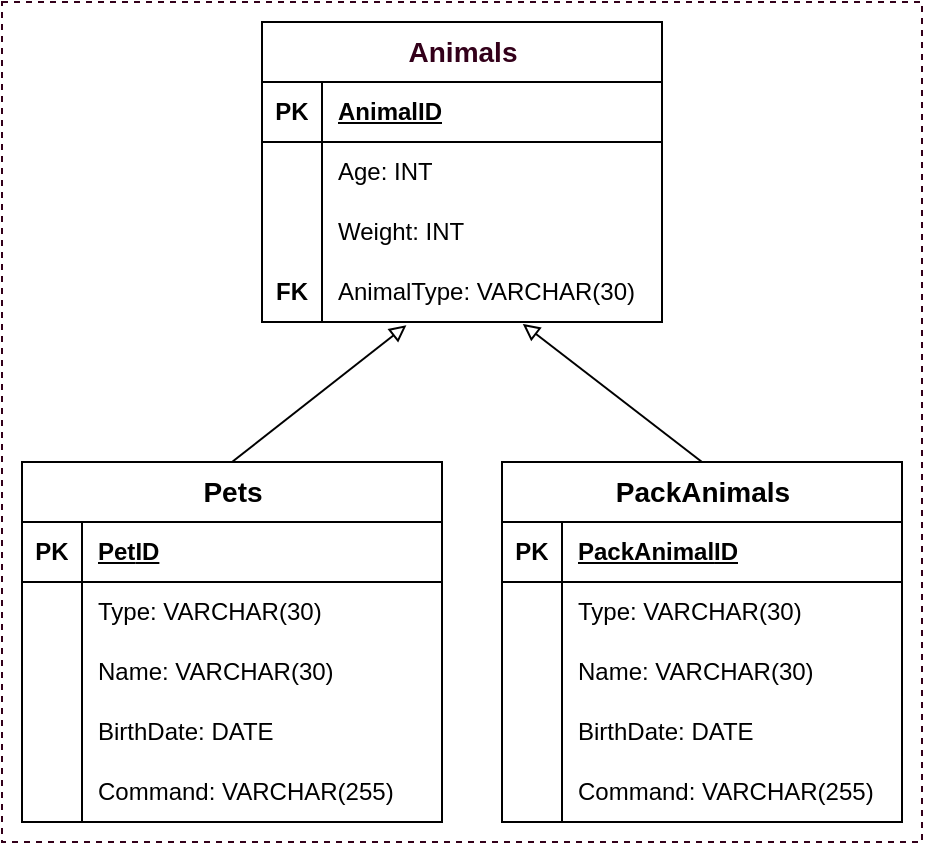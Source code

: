 <mxfile version="25.0.3">
  <diagram name="Страница — 1" id="e56_tDvbDJAxPdFa5W4l">
    <mxGraphModel dx="1934" dy="1676" grid="1" gridSize="10" guides="1" tooltips="1" connect="1" arrows="1" fold="1" page="1" pageScale="1" pageWidth="827" pageHeight="1169" background="#FFFFFF" math="0" shadow="0">
      <root>
        <mxCell id="0" />
        <mxCell id="1" parent="0" />
        <mxCell id="DExXCYm8qSgOYzBsTQT8-6" value="&lt;span style=&quot;color: rgb(51, 0, 26); font-size: 14px;&quot;&gt;Animals&lt;/span&gt;" style="shape=table;startSize=30;container=1;collapsible=1;childLayout=tableLayout;fixedRows=1;rowLines=0;fontStyle=1;align=center;resizeLast=1;html=1;" vertex="1" parent="1">
          <mxGeometry x="60" y="-100" width="200" height="150" as="geometry" />
        </mxCell>
        <mxCell id="DExXCYm8qSgOYzBsTQT8-7" value="" style="shape=tableRow;horizontal=0;startSize=0;swimlaneHead=0;swimlaneBody=0;fillColor=none;collapsible=0;dropTarget=0;points=[[0,0.5],[1,0.5]];portConstraint=eastwest;top=0;left=0;right=0;bottom=1;strokeColor=default;" vertex="1" parent="DExXCYm8qSgOYzBsTQT8-6">
          <mxGeometry y="30" width="200" height="30" as="geometry" />
        </mxCell>
        <mxCell id="DExXCYm8qSgOYzBsTQT8-8" value="PK" style="shape=partialRectangle;connectable=0;fillColor=none;top=0;left=0;bottom=0;right=0;fontStyle=1;overflow=hidden;whiteSpace=wrap;html=1;" vertex="1" parent="DExXCYm8qSgOYzBsTQT8-7">
          <mxGeometry width="30" height="30" as="geometry">
            <mxRectangle width="30" height="30" as="alternateBounds" />
          </mxGeometry>
        </mxCell>
        <mxCell id="DExXCYm8qSgOYzBsTQT8-9" value="AnimalID" style="shape=partialRectangle;connectable=0;fillColor=none;top=0;left=0;bottom=0;right=0;align=left;spacingLeft=6;fontStyle=5;overflow=hidden;whiteSpace=wrap;html=1;" vertex="1" parent="DExXCYm8qSgOYzBsTQT8-7">
          <mxGeometry x="30" width="170" height="30" as="geometry">
            <mxRectangle width="170" height="30" as="alternateBounds" />
          </mxGeometry>
        </mxCell>
        <mxCell id="DExXCYm8qSgOYzBsTQT8-10" value="" style="shape=tableRow;horizontal=0;startSize=0;swimlaneHead=0;swimlaneBody=0;fillColor=none;collapsible=0;dropTarget=0;points=[[0,0.5],[1,0.5]];portConstraint=eastwest;top=0;left=0;right=0;bottom=0;" vertex="1" parent="DExXCYm8qSgOYzBsTQT8-6">
          <mxGeometry y="60" width="200" height="30" as="geometry" />
        </mxCell>
        <mxCell id="DExXCYm8qSgOYzBsTQT8-11" value="" style="shape=partialRectangle;connectable=0;fillColor=none;top=0;left=0;bottom=0;right=0;editable=1;overflow=hidden;whiteSpace=wrap;html=1;" vertex="1" parent="DExXCYm8qSgOYzBsTQT8-10">
          <mxGeometry width="30" height="30" as="geometry">
            <mxRectangle width="30" height="30" as="alternateBounds" />
          </mxGeometry>
        </mxCell>
        <mxCell id="DExXCYm8qSgOYzBsTQT8-12" value="Age: INT" style="shape=partialRectangle;connectable=0;fillColor=none;top=0;left=0;bottom=0;right=0;align=left;spacingLeft=6;overflow=hidden;whiteSpace=wrap;html=1;" vertex="1" parent="DExXCYm8qSgOYzBsTQT8-10">
          <mxGeometry x="30" width="170" height="30" as="geometry">
            <mxRectangle width="170" height="30" as="alternateBounds" />
          </mxGeometry>
        </mxCell>
        <mxCell id="DExXCYm8qSgOYzBsTQT8-13" value="" style="shape=tableRow;horizontal=0;startSize=0;swimlaneHead=0;swimlaneBody=0;fillColor=none;collapsible=0;dropTarget=0;points=[[0,0.5],[1,0.5]];portConstraint=eastwest;top=0;left=0;right=0;bottom=0;" vertex="1" parent="DExXCYm8qSgOYzBsTQT8-6">
          <mxGeometry y="90" width="200" height="30" as="geometry" />
        </mxCell>
        <mxCell id="DExXCYm8qSgOYzBsTQT8-14" value="" style="shape=partialRectangle;connectable=0;fillColor=none;top=0;left=0;bottom=0;right=0;editable=1;overflow=hidden;whiteSpace=wrap;html=1;" vertex="1" parent="DExXCYm8qSgOYzBsTQT8-13">
          <mxGeometry width="30" height="30" as="geometry">
            <mxRectangle width="30" height="30" as="alternateBounds" />
          </mxGeometry>
        </mxCell>
        <mxCell id="DExXCYm8qSgOYzBsTQT8-15" value="Weight: INT" style="shape=partialRectangle;connectable=0;fillColor=none;top=0;left=0;bottom=0;right=0;align=left;spacingLeft=6;overflow=hidden;whiteSpace=wrap;html=1;" vertex="1" parent="DExXCYm8qSgOYzBsTQT8-13">
          <mxGeometry x="30" width="170" height="30" as="geometry">
            <mxRectangle width="170" height="30" as="alternateBounds" />
          </mxGeometry>
        </mxCell>
        <mxCell id="DExXCYm8qSgOYzBsTQT8-16" value="" style="shape=tableRow;horizontal=0;startSize=0;swimlaneHead=0;swimlaneBody=0;fillColor=none;collapsible=0;dropTarget=0;points=[[0,0.5],[1,0.5]];portConstraint=eastwest;top=0;left=0;right=0;bottom=0;" vertex="1" parent="DExXCYm8qSgOYzBsTQT8-6">
          <mxGeometry y="120" width="200" height="30" as="geometry" />
        </mxCell>
        <mxCell id="DExXCYm8qSgOYzBsTQT8-17" value="&lt;b&gt;FK&lt;/b&gt;" style="shape=partialRectangle;connectable=0;fillColor=none;top=0;left=0;bottom=0;right=0;editable=1;overflow=hidden;whiteSpace=wrap;html=1;" vertex="1" parent="DExXCYm8qSgOYzBsTQT8-16">
          <mxGeometry width="30" height="30" as="geometry">
            <mxRectangle width="30" height="30" as="alternateBounds" />
          </mxGeometry>
        </mxCell>
        <mxCell id="DExXCYm8qSgOYzBsTQT8-18" value="AnimalType: VARCHAR(30)" style="shape=partialRectangle;connectable=0;fillColor=none;top=0;left=0;bottom=0;right=0;align=left;spacingLeft=6;overflow=hidden;whiteSpace=wrap;html=1;" vertex="1" parent="DExXCYm8qSgOYzBsTQT8-16">
          <mxGeometry x="30" width="170" height="30" as="geometry">
            <mxRectangle width="170" height="30" as="alternateBounds" />
          </mxGeometry>
        </mxCell>
        <mxCell id="DExXCYm8qSgOYzBsTQT8-32" value="&lt;span style=&quot;font-size: 14px;&quot;&gt;Pets&lt;/span&gt;" style="shape=table;startSize=30;container=1;collapsible=1;childLayout=tableLayout;fixedRows=1;rowLines=0;fontStyle=1;align=center;resizeLast=1;html=1;" vertex="1" parent="1">
          <mxGeometry x="-60" y="120" width="210" height="180" as="geometry" />
        </mxCell>
        <mxCell id="DExXCYm8qSgOYzBsTQT8-33" value="" style="shape=tableRow;horizontal=0;startSize=0;swimlaneHead=0;swimlaneBody=0;fillColor=none;collapsible=0;dropTarget=0;points=[[0,0.5],[1,0.5]];portConstraint=eastwest;top=0;left=0;right=0;bottom=1;" vertex="1" parent="DExXCYm8qSgOYzBsTQT8-32">
          <mxGeometry y="30" width="210" height="30" as="geometry" />
        </mxCell>
        <mxCell id="DExXCYm8qSgOYzBsTQT8-34" value="PK" style="shape=partialRectangle;connectable=0;fillColor=none;top=0;left=0;bottom=0;right=0;fontStyle=1;overflow=hidden;whiteSpace=wrap;html=1;" vertex="1" parent="DExXCYm8qSgOYzBsTQT8-33">
          <mxGeometry width="30" height="30" as="geometry">
            <mxRectangle width="30" height="30" as="alternateBounds" />
          </mxGeometry>
        </mxCell>
        <mxCell id="DExXCYm8qSgOYzBsTQT8-35" value="&lt;div style=&quot;text-align: center;&quot;&gt;&lt;span style=&quot;background-color: initial;&quot;&gt;&lt;span style=&quot;text-wrap-mode: nowrap;&quot;&gt;&lt;font&gt;Pet&lt;/font&gt;&lt;/span&gt;ID&lt;/span&gt;&lt;/div&gt;" style="shape=partialRectangle;connectable=0;fillColor=none;top=0;left=0;bottom=0;right=0;align=left;spacingLeft=6;fontStyle=5;overflow=hidden;whiteSpace=wrap;html=1;" vertex="1" parent="DExXCYm8qSgOYzBsTQT8-33">
          <mxGeometry x="30" width="180" height="30" as="geometry">
            <mxRectangle width="180" height="30" as="alternateBounds" />
          </mxGeometry>
        </mxCell>
        <mxCell id="DExXCYm8qSgOYzBsTQT8-36" value="" style="shape=tableRow;horizontal=0;startSize=0;swimlaneHead=0;swimlaneBody=0;fillColor=none;collapsible=0;dropTarget=0;points=[[0,0.5],[1,0.5]];portConstraint=eastwest;top=0;left=0;right=0;bottom=0;" vertex="1" parent="DExXCYm8qSgOYzBsTQT8-32">
          <mxGeometry y="60" width="210" height="30" as="geometry" />
        </mxCell>
        <mxCell id="DExXCYm8qSgOYzBsTQT8-37" value="" style="shape=partialRectangle;connectable=0;fillColor=none;top=0;left=0;bottom=0;right=0;editable=1;overflow=hidden;whiteSpace=wrap;html=1;" vertex="1" parent="DExXCYm8qSgOYzBsTQT8-36">
          <mxGeometry width="30" height="30" as="geometry">
            <mxRectangle width="30" height="30" as="alternateBounds" />
          </mxGeometry>
        </mxCell>
        <mxCell id="DExXCYm8qSgOYzBsTQT8-38" value="Type: VARCHAR(30)" style="shape=partialRectangle;connectable=0;fillColor=none;top=0;left=0;bottom=0;right=0;align=left;spacingLeft=6;overflow=hidden;whiteSpace=wrap;html=1;" vertex="1" parent="DExXCYm8qSgOYzBsTQT8-36">
          <mxGeometry x="30" width="180" height="30" as="geometry">
            <mxRectangle width="180" height="30" as="alternateBounds" />
          </mxGeometry>
        </mxCell>
        <mxCell id="DExXCYm8qSgOYzBsTQT8-39" value="" style="shape=tableRow;horizontal=0;startSize=0;swimlaneHead=0;swimlaneBody=0;fillColor=none;collapsible=0;dropTarget=0;points=[[0,0.5],[1,0.5]];portConstraint=eastwest;top=0;left=0;right=0;bottom=0;" vertex="1" parent="DExXCYm8qSgOYzBsTQT8-32">
          <mxGeometry y="90" width="210" height="30" as="geometry" />
        </mxCell>
        <mxCell id="DExXCYm8qSgOYzBsTQT8-40" value="" style="shape=partialRectangle;connectable=0;fillColor=none;top=0;left=0;bottom=0;right=0;editable=1;overflow=hidden;whiteSpace=wrap;html=1;" vertex="1" parent="DExXCYm8qSgOYzBsTQT8-39">
          <mxGeometry width="30" height="30" as="geometry">
            <mxRectangle width="30" height="30" as="alternateBounds" />
          </mxGeometry>
        </mxCell>
        <mxCell id="DExXCYm8qSgOYzBsTQT8-41" value="Name: VARCHAR(30)" style="shape=partialRectangle;connectable=0;fillColor=none;top=0;left=0;bottom=0;right=0;align=left;spacingLeft=6;overflow=hidden;whiteSpace=wrap;html=1;" vertex="1" parent="DExXCYm8qSgOYzBsTQT8-39">
          <mxGeometry x="30" width="180" height="30" as="geometry">
            <mxRectangle width="180" height="30" as="alternateBounds" />
          </mxGeometry>
        </mxCell>
        <mxCell id="DExXCYm8qSgOYzBsTQT8-42" value="" style="shape=tableRow;horizontal=0;startSize=0;swimlaneHead=0;swimlaneBody=0;fillColor=none;collapsible=0;dropTarget=0;points=[[0,0.5],[1,0.5]];portConstraint=eastwest;top=0;left=0;right=0;bottom=0;" vertex="1" parent="DExXCYm8qSgOYzBsTQT8-32">
          <mxGeometry y="120" width="210" height="30" as="geometry" />
        </mxCell>
        <mxCell id="DExXCYm8qSgOYzBsTQT8-43" value="" style="shape=partialRectangle;connectable=0;fillColor=none;top=0;left=0;bottom=0;right=0;editable=1;overflow=hidden;whiteSpace=wrap;html=1;" vertex="1" parent="DExXCYm8qSgOYzBsTQT8-42">
          <mxGeometry width="30" height="30" as="geometry">
            <mxRectangle width="30" height="30" as="alternateBounds" />
          </mxGeometry>
        </mxCell>
        <mxCell id="DExXCYm8qSgOYzBsTQT8-44" value="BirthDate: DATE" style="shape=partialRectangle;connectable=0;fillColor=none;top=0;left=0;bottom=0;right=0;align=left;spacingLeft=6;overflow=hidden;whiteSpace=wrap;html=1;" vertex="1" parent="DExXCYm8qSgOYzBsTQT8-42">
          <mxGeometry x="30" width="180" height="30" as="geometry">
            <mxRectangle width="180" height="30" as="alternateBounds" />
          </mxGeometry>
        </mxCell>
        <mxCell id="DExXCYm8qSgOYzBsTQT8-69" value="" style="shape=tableRow;horizontal=0;startSize=0;swimlaneHead=0;swimlaneBody=0;fillColor=none;collapsible=0;dropTarget=0;points=[[0,0.5],[1,0.5]];portConstraint=eastwest;top=0;left=0;right=0;bottom=0;" vertex="1" parent="DExXCYm8qSgOYzBsTQT8-32">
          <mxGeometry y="150" width="210" height="30" as="geometry" />
        </mxCell>
        <mxCell id="DExXCYm8qSgOYzBsTQT8-70" value="" style="shape=partialRectangle;connectable=0;fillColor=none;top=0;left=0;bottom=0;right=0;editable=1;overflow=hidden;whiteSpace=wrap;html=1;" vertex="1" parent="DExXCYm8qSgOYzBsTQT8-69">
          <mxGeometry width="30" height="30" as="geometry">
            <mxRectangle width="30" height="30" as="alternateBounds" />
          </mxGeometry>
        </mxCell>
        <mxCell id="DExXCYm8qSgOYzBsTQT8-71" value="Command: VARCHAR(255)" style="shape=partialRectangle;connectable=0;fillColor=none;top=0;left=0;bottom=0;right=0;align=left;spacingLeft=6;overflow=hidden;whiteSpace=wrap;html=1;" vertex="1" parent="DExXCYm8qSgOYzBsTQT8-69">
          <mxGeometry x="30" width="180" height="30" as="geometry">
            <mxRectangle width="180" height="30" as="alternateBounds" />
          </mxGeometry>
        </mxCell>
        <mxCell id="DExXCYm8qSgOYzBsTQT8-81" value="&lt;span style=&quot;font-size: 14px;&quot;&gt;PackAnimals&lt;/span&gt;" style="shape=table;startSize=30;container=1;collapsible=1;childLayout=tableLayout;fixedRows=1;rowLines=0;fontStyle=1;align=center;resizeLast=1;html=1;" vertex="1" parent="1">
          <mxGeometry x="180" y="120" width="200" height="180" as="geometry" />
        </mxCell>
        <mxCell id="DExXCYm8qSgOYzBsTQT8-82" value="" style="shape=tableRow;horizontal=0;startSize=0;swimlaneHead=0;swimlaneBody=0;fillColor=none;collapsible=0;dropTarget=0;points=[[0,0.5],[1,0.5]];portConstraint=eastwest;top=0;left=0;right=0;bottom=1;" vertex="1" parent="DExXCYm8qSgOYzBsTQT8-81">
          <mxGeometry y="30" width="200" height="30" as="geometry" />
        </mxCell>
        <mxCell id="DExXCYm8qSgOYzBsTQT8-83" value="PK" style="shape=partialRectangle;connectable=0;fillColor=none;top=0;left=0;bottom=0;right=0;fontStyle=1;overflow=hidden;whiteSpace=wrap;html=1;" vertex="1" parent="DExXCYm8qSgOYzBsTQT8-82">
          <mxGeometry width="30" height="30" as="geometry">
            <mxRectangle width="30" height="30" as="alternateBounds" />
          </mxGeometry>
        </mxCell>
        <mxCell id="DExXCYm8qSgOYzBsTQT8-84" value="&lt;font&gt;&lt;span style=&quot;text-align: center; text-wrap-mode: nowrap;&quot;&gt;PackAnimal&lt;/span&gt;ID&lt;/font&gt;" style="shape=partialRectangle;connectable=0;fillColor=none;top=0;left=0;bottom=0;right=0;align=left;spacingLeft=6;fontStyle=5;overflow=hidden;whiteSpace=wrap;html=1;" vertex="1" parent="DExXCYm8qSgOYzBsTQT8-82">
          <mxGeometry x="30" width="170" height="30" as="geometry">
            <mxRectangle width="170" height="30" as="alternateBounds" />
          </mxGeometry>
        </mxCell>
        <mxCell id="DExXCYm8qSgOYzBsTQT8-85" value="" style="shape=tableRow;horizontal=0;startSize=0;swimlaneHead=0;swimlaneBody=0;fillColor=none;collapsible=0;dropTarget=0;points=[[0,0.5],[1,0.5]];portConstraint=eastwest;top=0;left=0;right=0;bottom=0;" vertex="1" parent="DExXCYm8qSgOYzBsTQT8-81">
          <mxGeometry y="60" width="200" height="30" as="geometry" />
        </mxCell>
        <mxCell id="DExXCYm8qSgOYzBsTQT8-86" value="" style="shape=partialRectangle;connectable=0;fillColor=none;top=0;left=0;bottom=0;right=0;editable=1;overflow=hidden;whiteSpace=wrap;html=1;" vertex="1" parent="DExXCYm8qSgOYzBsTQT8-85">
          <mxGeometry width="30" height="30" as="geometry">
            <mxRectangle width="30" height="30" as="alternateBounds" />
          </mxGeometry>
        </mxCell>
        <mxCell id="DExXCYm8qSgOYzBsTQT8-87" value="Type: VARCHAR(30)" style="shape=partialRectangle;connectable=0;fillColor=none;top=0;left=0;bottom=0;right=0;align=left;spacingLeft=6;overflow=hidden;whiteSpace=wrap;html=1;" vertex="1" parent="DExXCYm8qSgOYzBsTQT8-85">
          <mxGeometry x="30" width="170" height="30" as="geometry">
            <mxRectangle width="170" height="30" as="alternateBounds" />
          </mxGeometry>
        </mxCell>
        <mxCell id="DExXCYm8qSgOYzBsTQT8-88" value="" style="shape=tableRow;horizontal=0;startSize=0;swimlaneHead=0;swimlaneBody=0;fillColor=none;collapsible=0;dropTarget=0;points=[[0,0.5],[1,0.5]];portConstraint=eastwest;top=0;left=0;right=0;bottom=0;" vertex="1" parent="DExXCYm8qSgOYzBsTQT8-81">
          <mxGeometry y="90" width="200" height="30" as="geometry" />
        </mxCell>
        <mxCell id="DExXCYm8qSgOYzBsTQT8-89" value="" style="shape=partialRectangle;connectable=0;fillColor=none;top=0;left=0;bottom=0;right=0;editable=1;overflow=hidden;whiteSpace=wrap;html=1;" vertex="1" parent="DExXCYm8qSgOYzBsTQT8-88">
          <mxGeometry width="30" height="30" as="geometry">
            <mxRectangle width="30" height="30" as="alternateBounds" />
          </mxGeometry>
        </mxCell>
        <mxCell id="DExXCYm8qSgOYzBsTQT8-90" value="Name: VARCHAR(30)" style="shape=partialRectangle;connectable=0;fillColor=none;top=0;left=0;bottom=0;right=0;align=left;spacingLeft=6;overflow=hidden;whiteSpace=wrap;html=1;" vertex="1" parent="DExXCYm8qSgOYzBsTQT8-88">
          <mxGeometry x="30" width="170" height="30" as="geometry">
            <mxRectangle width="170" height="30" as="alternateBounds" />
          </mxGeometry>
        </mxCell>
        <mxCell id="DExXCYm8qSgOYzBsTQT8-91" value="" style="shape=tableRow;horizontal=0;startSize=0;swimlaneHead=0;swimlaneBody=0;fillColor=none;collapsible=0;dropTarget=0;points=[[0,0.5],[1,0.5]];portConstraint=eastwest;top=0;left=0;right=0;bottom=0;" vertex="1" parent="DExXCYm8qSgOYzBsTQT8-81">
          <mxGeometry y="120" width="200" height="30" as="geometry" />
        </mxCell>
        <mxCell id="DExXCYm8qSgOYzBsTQT8-92" value="" style="shape=partialRectangle;connectable=0;fillColor=none;top=0;left=0;bottom=0;right=0;editable=1;overflow=hidden;whiteSpace=wrap;html=1;" vertex="1" parent="DExXCYm8qSgOYzBsTQT8-91">
          <mxGeometry width="30" height="30" as="geometry">
            <mxRectangle width="30" height="30" as="alternateBounds" />
          </mxGeometry>
        </mxCell>
        <mxCell id="DExXCYm8qSgOYzBsTQT8-93" value="BirthDate: DATE" style="shape=partialRectangle;connectable=0;fillColor=none;top=0;left=0;bottom=0;right=0;align=left;spacingLeft=6;overflow=hidden;whiteSpace=wrap;html=1;" vertex="1" parent="DExXCYm8qSgOYzBsTQT8-91">
          <mxGeometry x="30" width="170" height="30" as="geometry">
            <mxRectangle width="170" height="30" as="alternateBounds" />
          </mxGeometry>
        </mxCell>
        <mxCell id="DExXCYm8qSgOYzBsTQT8-97" value="" style="shape=tableRow;horizontal=0;startSize=0;swimlaneHead=0;swimlaneBody=0;fillColor=none;collapsible=0;dropTarget=0;points=[[0,0.5],[1,0.5]];portConstraint=eastwest;top=0;left=0;right=0;bottom=0;" vertex="1" parent="DExXCYm8qSgOYzBsTQT8-81">
          <mxGeometry y="150" width="200" height="30" as="geometry" />
        </mxCell>
        <mxCell id="DExXCYm8qSgOYzBsTQT8-98" value="" style="shape=partialRectangle;connectable=0;fillColor=none;top=0;left=0;bottom=0;right=0;editable=1;overflow=hidden;whiteSpace=wrap;html=1;" vertex="1" parent="DExXCYm8qSgOYzBsTQT8-97">
          <mxGeometry width="30" height="30" as="geometry">
            <mxRectangle width="30" height="30" as="alternateBounds" />
          </mxGeometry>
        </mxCell>
        <mxCell id="DExXCYm8qSgOYzBsTQT8-99" value="Command: VARCHAR(255)" style="shape=partialRectangle;connectable=0;fillColor=none;top=0;left=0;bottom=0;right=0;align=left;spacingLeft=6;overflow=hidden;whiteSpace=wrap;html=1;" vertex="1" parent="DExXCYm8qSgOYzBsTQT8-97">
          <mxGeometry x="30" width="170" height="30" as="geometry">
            <mxRectangle width="170" height="30" as="alternateBounds" />
          </mxGeometry>
        </mxCell>
        <mxCell id="DExXCYm8qSgOYzBsTQT8-106" value="" style="endArrow=block;html=1;rounded=0;exitX=0.5;exitY=0;exitDx=0;exitDy=0;entryX=0.361;entryY=1.053;entryDx=0;entryDy=0;entryPerimeter=0;endFill=0;" edge="1" parent="1" source="DExXCYm8qSgOYzBsTQT8-32" target="DExXCYm8qSgOYzBsTQT8-16">
          <mxGeometry width="50" height="50" relative="1" as="geometry">
            <mxPoint x="440" y="190" as="sourcePoint" />
            <mxPoint x="490" y="140" as="targetPoint" />
          </mxGeometry>
        </mxCell>
        <mxCell id="DExXCYm8qSgOYzBsTQT8-107" value="" style="endArrow=block;html=1;rounded=0;exitX=0.5;exitY=0;exitDx=0;exitDy=0;entryX=0.652;entryY=1.032;entryDx=0;entryDy=0;entryPerimeter=0;endFill=0;" edge="1" parent="1" source="DExXCYm8qSgOYzBsTQT8-81" target="DExXCYm8qSgOYzBsTQT8-16">
          <mxGeometry width="50" height="50" relative="1" as="geometry">
            <mxPoint x="282.8" y="117.36" as="sourcePoint" />
            <mxPoint x="379.8" y="50.36" as="targetPoint" />
          </mxGeometry>
        </mxCell>
        <mxCell id="DExXCYm8qSgOYzBsTQT8-108" value="" style="rounded=0;whiteSpace=wrap;html=1;dashed=1;strokeColor=#33001A;fillColor=none;" vertex="1" parent="1">
          <mxGeometry x="-70" y="-110" width="460" height="420" as="geometry" />
        </mxCell>
      </root>
    </mxGraphModel>
  </diagram>
</mxfile>
